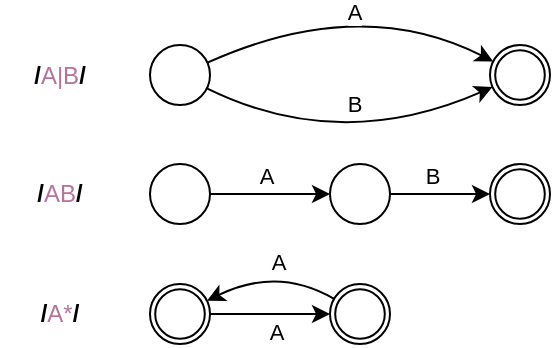 <mxfile version="22.1.16" type="device">
  <diagram name="Page-1" id="T6yWICMJUPlmsX4xK1CY">
    <mxGraphModel dx="2634" dy="1316" grid="1" gridSize="10" guides="1" tooltips="1" connect="1" arrows="1" fold="1" page="1" pageScale="1" pageWidth="400" pageHeight="180" math="0" shadow="0">
      <root>
        <mxCell id="0" />
        <mxCell id="1" parent="0" />
        <mxCell id="A5oisQulZktVafH1AsK--35" value="&lt;b&gt;/&lt;/b&gt;&lt;font color=&quot;#b5739d&quot;&gt;A|B&lt;/font&gt;&lt;b&gt;/&lt;/b&gt;" style="text;strokeColor=none;align=center;fillColor=none;html=1;verticalAlign=middle;whiteSpace=wrap;rounded=0;" parent="1" vertex="1">
          <mxGeometry x="-1150" y="-333.5" width="60" height="30" as="geometry" />
        </mxCell>
        <mxCell id="A5oisQulZktVafH1AsK--40" style="rounded=0;orthogonalLoop=1;jettySize=auto;html=1;curved=1;" parent="1" source="A5oisQulZktVafH1AsK--36" target="A5oisQulZktVafH1AsK--54" edge="1">
          <mxGeometry relative="1" as="geometry">
            <mxPoint x="-908.431" y="-328.179" as="targetPoint" />
            <Array as="points">
              <mxPoint x="-970" y="-359" />
            </Array>
          </mxGeometry>
        </mxCell>
        <mxCell id="A5oisQulZktVafH1AsK--42" value="A" style="edgeLabel;html=1;align=center;verticalAlign=middle;resizable=0;points=[];" parent="A5oisQulZktVafH1AsK--40" vertex="1" connectable="0">
          <mxGeometry x="-0.125" y="-9" relative="1" as="geometry">
            <mxPoint x="6" y="-5" as="offset" />
          </mxGeometry>
        </mxCell>
        <mxCell id="A5oisQulZktVafH1AsK--41" style="rounded=0;orthogonalLoop=1;jettySize=auto;html=1;curved=1;" parent="1" source="A5oisQulZktVafH1AsK--36" target="A5oisQulZktVafH1AsK--54" edge="1">
          <mxGeometry relative="1" as="geometry">
            <mxPoint x="-909.012" y="-306.146" as="targetPoint" />
            <Array as="points">
              <mxPoint x="-980" y="-279" />
            </Array>
          </mxGeometry>
        </mxCell>
        <mxCell id="A5oisQulZktVafH1AsK--43" value="B" style="edgeLabel;html=1;align=center;verticalAlign=middle;resizable=0;points=[];" parent="A5oisQulZktVafH1AsK--41" vertex="1" connectable="0">
          <mxGeometry x="0.019" y="12" relative="1" as="geometry">
            <mxPoint x="6" y="-12" as="offset" />
          </mxGeometry>
        </mxCell>
        <mxCell id="A5oisQulZktVafH1AsK--36" value="" style="points=[[0.145,0.145,0],[0.5,0,0],[0.855,0.145,0],[1,0.5,0],[0.855,0.855,0],[0.5,1,0],[0.145,0.855,0],[0,0.5,0]];shape=mxgraph.bpmn.event;html=1;verticalLabelPosition=bottom;labelBackgroundColor=#ffffff;verticalAlign=top;align=center;perimeter=ellipsePerimeter;outlineConnect=0;aspect=fixed;outline=standard;symbol=general;" parent="1" vertex="1">
          <mxGeometry x="-1075" y="-333.5" width="30" height="30" as="geometry" />
        </mxCell>
        <mxCell id="A5oisQulZktVafH1AsK--47" style="edgeStyle=orthogonalEdgeStyle;rounded=0;orthogonalLoop=1;jettySize=auto;html=1;exitX=1;exitY=0.5;exitDx=0;exitDy=0;exitPerimeter=0;" parent="1" source="A5oisQulZktVafH1AsK--44" target="A5oisQulZktVafH1AsK--45" edge="1">
          <mxGeometry relative="1" as="geometry" />
        </mxCell>
        <mxCell id="A5oisQulZktVafH1AsK--49" value="A" style="edgeLabel;html=1;align=center;verticalAlign=middle;resizable=0;points=[];" parent="A5oisQulZktVafH1AsK--47" vertex="1" connectable="0">
          <mxGeometry x="-0.167" y="1" relative="1" as="geometry">
            <mxPoint x="3" y="-8" as="offset" />
          </mxGeometry>
        </mxCell>
        <mxCell id="A5oisQulZktVafH1AsK--44" value="" style="points=[[0.145,0.145,0],[0.5,0,0],[0.855,0.145,0],[1,0.5,0],[0.855,0.855,0],[0.5,1,0],[0.145,0.855,0],[0,0.5,0]];shape=mxgraph.bpmn.event;html=1;verticalLabelPosition=bottom;labelBackgroundColor=#ffffff;verticalAlign=top;align=center;perimeter=ellipsePerimeter;outlineConnect=0;aspect=fixed;outline=standard;symbol=general;" parent="1" vertex="1">
          <mxGeometry x="-1075" y="-274" width="30" height="30" as="geometry" />
        </mxCell>
        <mxCell id="A5oisQulZktVafH1AsK--48" style="edgeStyle=orthogonalEdgeStyle;rounded=0;orthogonalLoop=1;jettySize=auto;html=1;exitX=1;exitY=0.5;exitDx=0;exitDy=0;exitPerimeter=0;" parent="1" source="A5oisQulZktVafH1AsK--45" edge="1">
          <mxGeometry relative="1" as="geometry">
            <mxPoint x="-905" y="-259" as="targetPoint" />
          </mxGeometry>
        </mxCell>
        <mxCell id="A5oisQulZktVafH1AsK--50" value="B" style="edgeLabel;html=1;align=center;verticalAlign=middle;resizable=0;points=[];" parent="A5oisQulZktVafH1AsK--48" vertex="1" connectable="0">
          <mxGeometry x="-0.032" y="-1" relative="1" as="geometry">
            <mxPoint x="-4" y="-10" as="offset" />
          </mxGeometry>
        </mxCell>
        <mxCell id="A5oisQulZktVafH1AsK--45" value="" style="points=[[0.145,0.145,0],[0.5,0,0],[0.855,0.145,0],[1,0.5,0],[0.855,0.855,0],[0.5,1,0],[0.145,0.855,0],[0,0.5,0]];shape=mxgraph.bpmn.event;html=1;verticalLabelPosition=bottom;labelBackgroundColor=#ffffff;verticalAlign=top;align=center;perimeter=ellipsePerimeter;outlineConnect=0;aspect=fixed;outline=standard;symbol=general;" parent="1" vertex="1">
          <mxGeometry x="-985" y="-274" width="30" height="30" as="geometry" />
        </mxCell>
        <mxCell id="A5oisQulZktVafH1AsK--53" value="&lt;b&gt;/&lt;/b&gt;&lt;font color=&quot;#b5739d&quot;&gt;AB&lt;/font&gt;&lt;b&gt;/&lt;/b&gt;" style="text;strokeColor=none;align=center;fillColor=none;html=1;verticalAlign=middle;whiteSpace=wrap;rounded=0;" parent="1" vertex="1">
          <mxGeometry x="-1150" y="-274" width="60" height="30" as="geometry" />
        </mxCell>
        <mxCell id="A5oisQulZktVafH1AsK--54" value="" style="points=[[0.145,0.145,0],[0.5,0,0],[0.855,0.145,0],[1,0.5,0],[0.855,0.855,0],[0.5,1,0],[0.145,0.855,0],[0,0.5,0]];shape=mxgraph.bpmn.event;html=1;verticalLabelPosition=bottom;labelBackgroundColor=#ffffff;verticalAlign=top;align=center;perimeter=ellipsePerimeter;outlineConnect=0;aspect=fixed;outline=throwing;symbol=general;" parent="1" vertex="1">
          <mxGeometry x="-905" y="-333.5" width="30" height="30" as="geometry" />
        </mxCell>
        <mxCell id="A5oisQulZktVafH1AsK--55" value="" style="points=[[0.145,0.145,0],[0.5,0,0],[0.855,0.145,0],[1,0.5,0],[0.855,0.855,0],[0.5,1,0],[0.145,0.855,0],[0,0.5,0]];shape=mxgraph.bpmn.event;html=1;verticalLabelPosition=bottom;labelBackgroundColor=#ffffff;verticalAlign=top;align=center;perimeter=ellipsePerimeter;outlineConnect=0;aspect=fixed;outline=throwing;symbol=general;" parent="1" vertex="1">
          <mxGeometry x="-905" y="-274" width="30" height="30" as="geometry" />
        </mxCell>
        <mxCell id="A5oisQulZktVafH1AsK--56" value="&lt;b&gt;/&lt;/b&gt;&lt;font color=&quot;#b5739d&quot;&gt;A*&lt;/font&gt;&lt;b&gt;/&lt;/b&gt;" style="text;strokeColor=none;align=center;fillColor=none;html=1;verticalAlign=middle;whiteSpace=wrap;rounded=0;" parent="1" vertex="1">
          <mxGeometry x="-1150" y="-214" width="60" height="30" as="geometry" />
        </mxCell>
        <mxCell id="A5oisQulZktVafH1AsK--63" style="edgeStyle=orthogonalEdgeStyle;rounded=0;orthogonalLoop=1;jettySize=auto;html=1;exitX=1;exitY=0.5;exitDx=0;exitDy=0;exitPerimeter=0;" parent="1" source="A5oisQulZktVafH1AsK--57" target="A5oisQulZktVafH1AsK--58" edge="1">
          <mxGeometry relative="1" as="geometry" />
        </mxCell>
        <mxCell id="A5oisQulZktVafH1AsK--64" value="A" style="edgeLabel;html=1;align=center;verticalAlign=middle;resizable=0;points=[];" parent="A5oisQulZktVafH1AsK--63" vertex="1" connectable="0">
          <mxGeometry x="0.067" y="-1" relative="1" as="geometry">
            <mxPoint x="1" y="8" as="offset" />
          </mxGeometry>
        </mxCell>
        <mxCell id="A5oisQulZktVafH1AsK--57" value="" style="points=[[0.145,0.145,0],[0.5,0,0],[0.855,0.145,0],[1,0.5,0],[0.855,0.855,0],[0.5,1,0],[0.145,0.855,0],[0,0.5,0]];shape=mxgraph.bpmn.event;html=1;verticalLabelPosition=bottom;labelBackgroundColor=#ffffff;verticalAlign=top;align=center;perimeter=ellipsePerimeter;outlineConnect=0;aspect=fixed;outline=throwing;symbol=general;" parent="1" vertex="1">
          <mxGeometry x="-1075" y="-214" width="30" height="30" as="geometry" />
        </mxCell>
        <mxCell id="A5oisQulZktVafH1AsK--58" value="" style="points=[[0.145,0.145,0],[0.5,0,0],[0.855,0.145,0],[1,0.5,0],[0.855,0.855,0],[0.5,1,0],[0.145,0.855,0],[0,0.5,0]];shape=mxgraph.bpmn.event;html=1;verticalLabelPosition=bottom;labelBackgroundColor=#ffffff;verticalAlign=top;align=center;perimeter=ellipsePerimeter;outlineConnect=0;aspect=fixed;outline=throwing;symbol=general;" parent="1" vertex="1">
          <mxGeometry x="-985" y="-214" width="30" height="30" as="geometry" />
        </mxCell>
        <mxCell id="A5oisQulZktVafH1AsK--59" style="rounded=0;orthogonalLoop=1;jettySize=auto;html=1;endArrow=none;endFill=0;startArrow=classic;startFill=1;curved=1;" parent="1" source="A5oisQulZktVafH1AsK--57" target="A5oisQulZktVafH1AsK--58" edge="1">
          <mxGeometry relative="1" as="geometry">
            <Array as="points">
              <mxPoint x="-1011" y="-223" />
            </Array>
          </mxGeometry>
        </mxCell>
        <mxCell id="A5oisQulZktVafH1AsK--60" value="A" style="edgeLabel;html=1;align=center;verticalAlign=middle;resizable=0;points=[];" parent="A5oisQulZktVafH1AsK--59" vertex="1" connectable="0">
          <mxGeometry x="-0.187" y="1" relative="1" as="geometry">
            <mxPoint x="9" y="-6" as="offset" />
          </mxGeometry>
        </mxCell>
      </root>
    </mxGraphModel>
  </diagram>
</mxfile>
